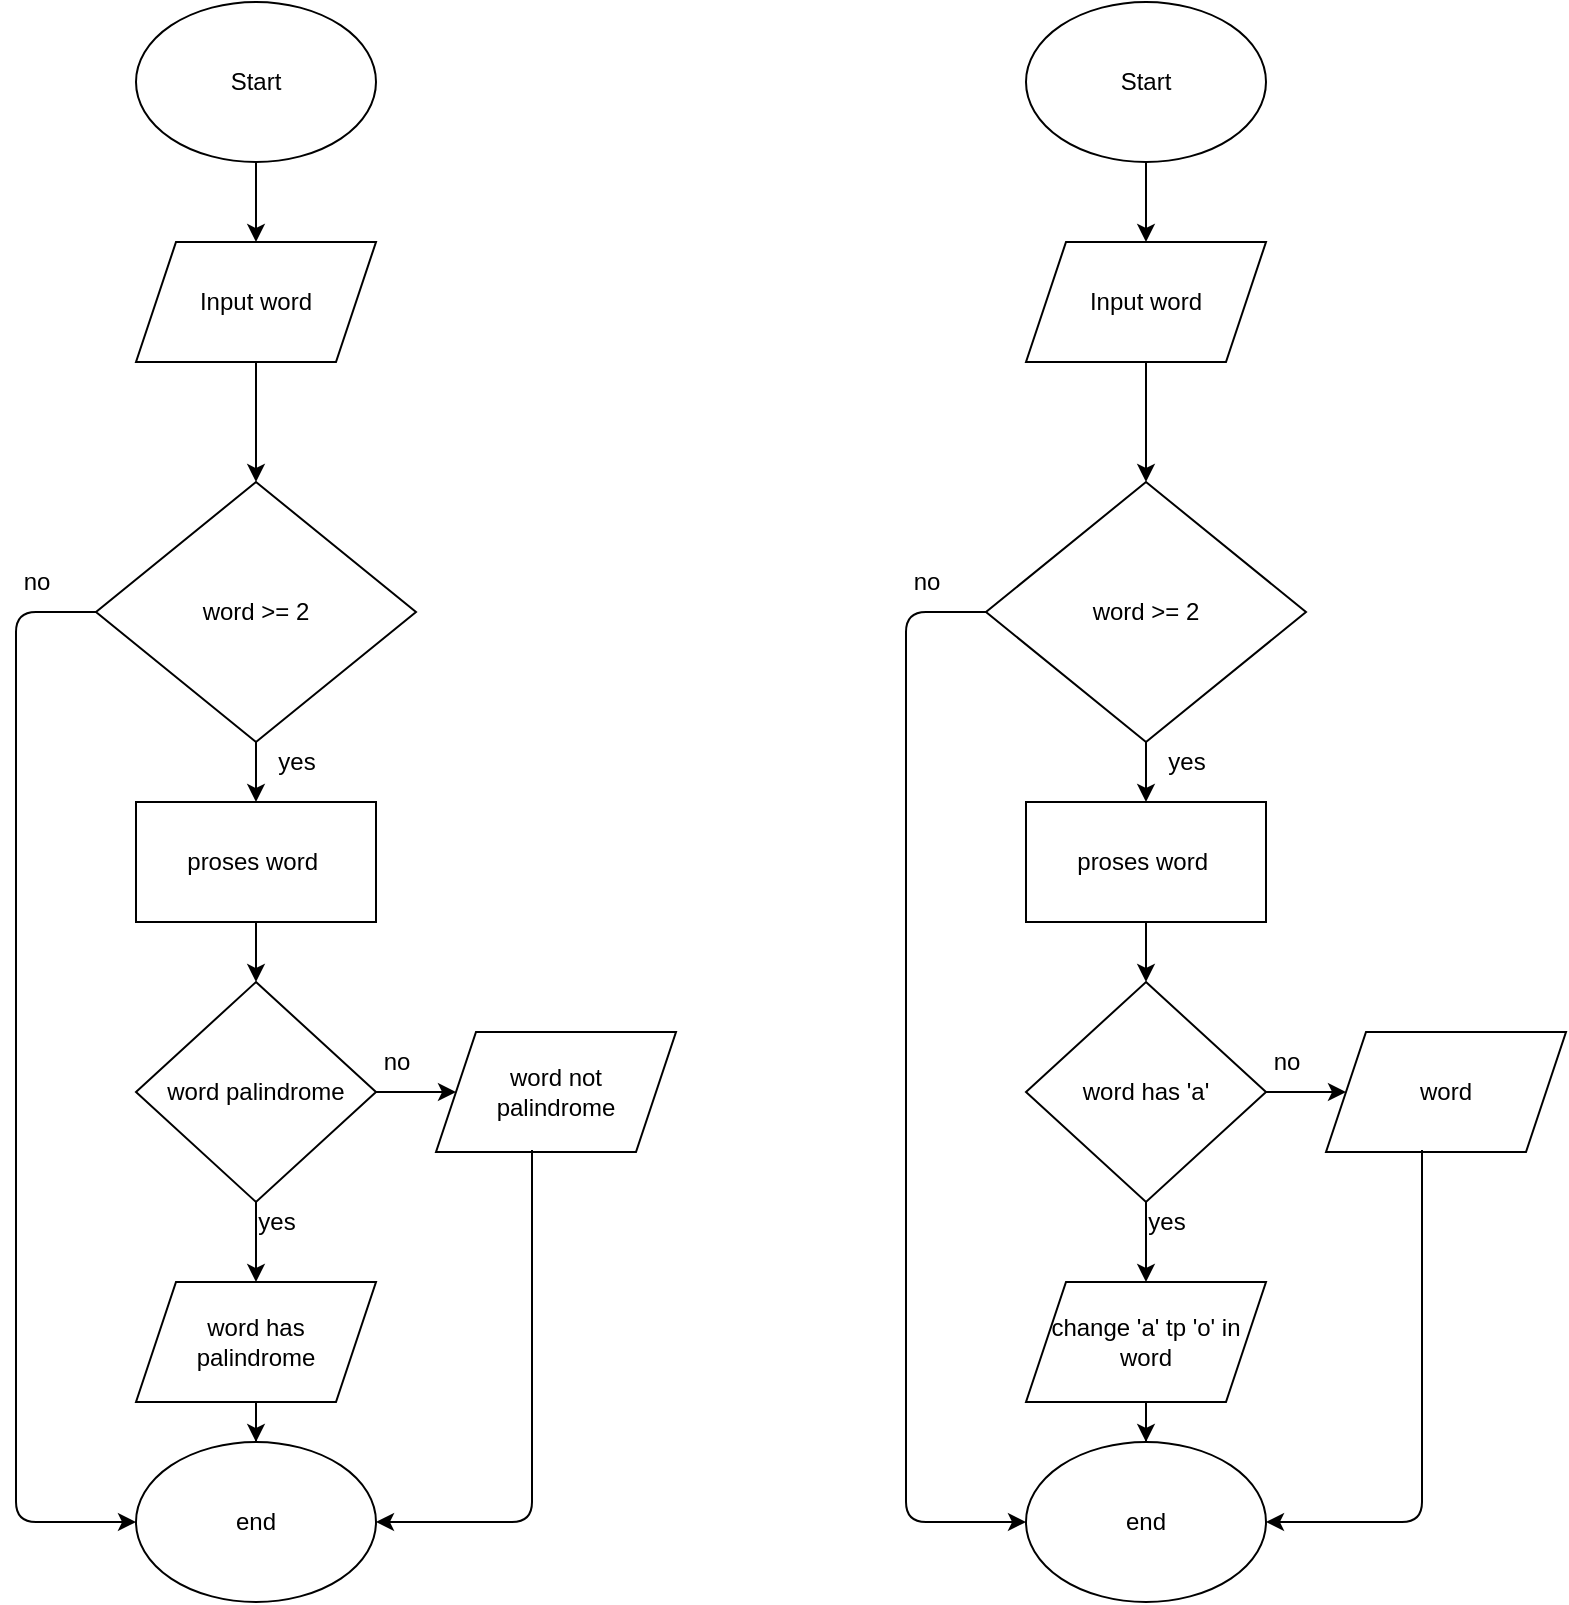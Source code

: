 <mxfile version="13.7.9" type="device"><diagram id="C-ZpoCM0YGuFg2SZf7tj" name="Page-1"><mxGraphModel dx="1002" dy="581" grid="1" gridSize="10" guides="1" tooltips="1" connect="1" arrows="1" fold="1" page="1" pageScale="1" pageWidth="850" pageHeight="1100" math="0" shadow="0"><root><mxCell id="0"/><mxCell id="1" parent="0"/><mxCell id="ZkcZ0iJtxUPBw6xSraMI-3" value="" style="edgeStyle=orthogonalEdgeStyle;rounded=0;orthogonalLoop=1;jettySize=auto;html=1;" edge="1" parent="1" source="ZkcZ0iJtxUPBw6xSraMI-1" target="ZkcZ0iJtxUPBw6xSraMI-2"><mxGeometry relative="1" as="geometry"/></mxCell><mxCell id="ZkcZ0iJtxUPBw6xSraMI-1" value="Start" style="ellipse;whiteSpace=wrap;html=1;" vertex="1" parent="1"><mxGeometry x="80" y="80" width="120" height="80" as="geometry"/></mxCell><mxCell id="ZkcZ0iJtxUPBw6xSraMI-5" value="" style="edgeStyle=orthogonalEdgeStyle;rounded=0;orthogonalLoop=1;jettySize=auto;html=1;" edge="1" parent="1" source="ZkcZ0iJtxUPBw6xSraMI-2" target="ZkcZ0iJtxUPBw6xSraMI-4"><mxGeometry relative="1" as="geometry"/></mxCell><mxCell id="ZkcZ0iJtxUPBw6xSraMI-2" value="Input word" style="shape=parallelogram;perimeter=parallelogramPerimeter;whiteSpace=wrap;html=1;fixedSize=1;" vertex="1" parent="1"><mxGeometry x="80" y="200" width="120" height="60" as="geometry"/></mxCell><mxCell id="ZkcZ0iJtxUPBw6xSraMI-7" value="" style="edgeStyle=orthogonalEdgeStyle;rounded=0;orthogonalLoop=1;jettySize=auto;html=1;" edge="1" parent="1" source="ZkcZ0iJtxUPBw6xSraMI-4" target="ZkcZ0iJtxUPBw6xSraMI-6"><mxGeometry relative="1" as="geometry"/></mxCell><mxCell id="ZkcZ0iJtxUPBw6xSraMI-4" value="word &amp;gt;= 2" style="rhombus;whiteSpace=wrap;html=1;" vertex="1" parent="1"><mxGeometry x="60" y="320" width="160" height="130" as="geometry"/></mxCell><mxCell id="ZkcZ0iJtxUPBw6xSraMI-9" value="" style="edgeStyle=orthogonalEdgeStyle;rounded=0;orthogonalLoop=1;jettySize=auto;html=1;" edge="1" parent="1" source="ZkcZ0iJtxUPBw6xSraMI-6" target="ZkcZ0iJtxUPBw6xSraMI-8"><mxGeometry relative="1" as="geometry"/></mxCell><mxCell id="ZkcZ0iJtxUPBw6xSraMI-6" value="proses word&amp;nbsp;" style="whiteSpace=wrap;html=1;" vertex="1" parent="1"><mxGeometry x="80" y="480" width="120" height="60" as="geometry"/></mxCell><mxCell id="ZkcZ0iJtxUPBw6xSraMI-11" value="" style="edgeStyle=orthogonalEdgeStyle;rounded=0;orthogonalLoop=1;jettySize=auto;html=1;" edge="1" parent="1" source="ZkcZ0iJtxUPBw6xSraMI-8" target="ZkcZ0iJtxUPBw6xSraMI-10"><mxGeometry relative="1" as="geometry"/></mxCell><mxCell id="ZkcZ0iJtxUPBw6xSraMI-13" value="" style="edgeStyle=orthogonalEdgeStyle;rounded=0;orthogonalLoop=1;jettySize=auto;html=1;" edge="1" parent="1" source="ZkcZ0iJtxUPBw6xSraMI-8" target="ZkcZ0iJtxUPBw6xSraMI-12"><mxGeometry relative="1" as="geometry"/></mxCell><mxCell id="ZkcZ0iJtxUPBw6xSraMI-8" value="word palindrome" style="rhombus;whiteSpace=wrap;html=1;" vertex="1" parent="1"><mxGeometry x="80" y="570" width="120" height="110" as="geometry"/></mxCell><mxCell id="ZkcZ0iJtxUPBw6xSraMI-10" value="word not&lt;br&gt;palindrome" style="shape=parallelogram;perimeter=parallelogramPerimeter;whiteSpace=wrap;html=1;fixedSize=1;" vertex="1" parent="1"><mxGeometry x="230" y="595" width="120" height="60" as="geometry"/></mxCell><mxCell id="ZkcZ0iJtxUPBw6xSraMI-19" value="" style="edgeStyle=orthogonalEdgeStyle;rounded=0;orthogonalLoop=1;jettySize=auto;html=1;" edge="1" parent="1" source="ZkcZ0iJtxUPBw6xSraMI-12" target="ZkcZ0iJtxUPBw6xSraMI-18"><mxGeometry relative="1" as="geometry"/></mxCell><mxCell id="ZkcZ0iJtxUPBw6xSraMI-12" value="word has&lt;br&gt;palindrome" style="shape=parallelogram;perimeter=parallelogramPerimeter;whiteSpace=wrap;html=1;fixedSize=1;" vertex="1" parent="1"><mxGeometry x="80" y="720" width="120" height="60" as="geometry"/></mxCell><mxCell id="ZkcZ0iJtxUPBw6xSraMI-14" value="yes" style="text;html=1;align=center;verticalAlign=middle;resizable=0;points=[];autosize=1;" vertex="1" parent="1"><mxGeometry x="145" y="450" width="30" height="20" as="geometry"/></mxCell><mxCell id="ZkcZ0iJtxUPBw6xSraMI-15" value="no" style="text;html=1;align=center;verticalAlign=middle;resizable=0;points=[];autosize=1;" vertex="1" parent="1"><mxGeometry x="195" y="600" width="30" height="20" as="geometry"/></mxCell><mxCell id="ZkcZ0iJtxUPBw6xSraMI-16" value="yes" style="text;html=1;align=center;verticalAlign=middle;resizable=0;points=[];autosize=1;" vertex="1" parent="1"><mxGeometry x="135" y="680" width="30" height="20" as="geometry"/></mxCell><mxCell id="ZkcZ0iJtxUPBw6xSraMI-17" value="" style="endArrow=classic;html=1;exitX=0;exitY=0.5;exitDx=0;exitDy=0;entryX=0;entryY=0.5;entryDx=0;entryDy=0;" edge="1" parent="1" source="ZkcZ0iJtxUPBw6xSraMI-4" target="ZkcZ0iJtxUPBw6xSraMI-18"><mxGeometry width="50" height="50" relative="1" as="geometry"><mxPoint x="390" y="450" as="sourcePoint"/><mxPoint x="90" y="842" as="targetPoint"/><Array as="points"><mxPoint x="20" y="385"/><mxPoint x="20" y="840"/></Array></mxGeometry></mxCell><mxCell id="ZkcZ0iJtxUPBw6xSraMI-18" value="end" style="ellipse;whiteSpace=wrap;html=1;" vertex="1" parent="1"><mxGeometry x="80" y="800" width="120" height="80" as="geometry"/></mxCell><mxCell id="ZkcZ0iJtxUPBw6xSraMI-20" value="" style="endArrow=classic;html=1;exitX=0.4;exitY=0.983;exitDx=0;exitDy=0;exitPerimeter=0;entryX=1;entryY=0.5;entryDx=0;entryDy=0;" edge="1" parent="1" source="ZkcZ0iJtxUPBw6xSraMI-10" target="ZkcZ0iJtxUPBw6xSraMI-18"><mxGeometry width="50" height="50" relative="1" as="geometry"><mxPoint x="390" y="650" as="sourcePoint"/><mxPoint x="440" y="600" as="targetPoint"/><Array as="points"><mxPoint x="278" y="840"/></Array></mxGeometry></mxCell><mxCell id="ZkcZ0iJtxUPBw6xSraMI-21" value="no" style="text;html=1;align=center;verticalAlign=middle;resizable=0;points=[];autosize=1;" vertex="1" parent="1"><mxGeometry x="15" y="360" width="30" height="20" as="geometry"/></mxCell><mxCell id="ZkcZ0iJtxUPBw6xSraMI-22" value="" style="edgeStyle=orthogonalEdgeStyle;rounded=0;orthogonalLoop=1;jettySize=auto;html=1;" edge="1" parent="1" source="ZkcZ0iJtxUPBw6xSraMI-23" target="ZkcZ0iJtxUPBw6xSraMI-25"><mxGeometry relative="1" as="geometry"/></mxCell><mxCell id="ZkcZ0iJtxUPBw6xSraMI-23" value="Start" style="ellipse;whiteSpace=wrap;html=1;" vertex="1" parent="1"><mxGeometry x="525" y="80" width="120" height="80" as="geometry"/></mxCell><mxCell id="ZkcZ0iJtxUPBw6xSraMI-24" value="" style="edgeStyle=orthogonalEdgeStyle;rounded=0;orthogonalLoop=1;jettySize=auto;html=1;" edge="1" parent="1" source="ZkcZ0iJtxUPBw6xSraMI-25" target="ZkcZ0iJtxUPBw6xSraMI-27"><mxGeometry relative="1" as="geometry"/></mxCell><mxCell id="ZkcZ0iJtxUPBw6xSraMI-25" value="Input word" style="shape=parallelogram;perimeter=parallelogramPerimeter;whiteSpace=wrap;html=1;fixedSize=1;" vertex="1" parent="1"><mxGeometry x="525" y="200" width="120" height="60" as="geometry"/></mxCell><mxCell id="ZkcZ0iJtxUPBw6xSraMI-26" value="" style="edgeStyle=orthogonalEdgeStyle;rounded=0;orthogonalLoop=1;jettySize=auto;html=1;" edge="1" parent="1" source="ZkcZ0iJtxUPBw6xSraMI-27" target="ZkcZ0iJtxUPBw6xSraMI-29"><mxGeometry relative="1" as="geometry"/></mxCell><mxCell id="ZkcZ0iJtxUPBw6xSraMI-27" value="word &amp;gt;= 2" style="rhombus;whiteSpace=wrap;html=1;" vertex="1" parent="1"><mxGeometry x="505" y="320" width="160" height="130" as="geometry"/></mxCell><mxCell id="ZkcZ0iJtxUPBw6xSraMI-28" value="" style="edgeStyle=orthogonalEdgeStyle;rounded=0;orthogonalLoop=1;jettySize=auto;html=1;" edge="1" parent="1" source="ZkcZ0iJtxUPBw6xSraMI-29" target="ZkcZ0iJtxUPBw6xSraMI-32"><mxGeometry relative="1" as="geometry"/></mxCell><mxCell id="ZkcZ0iJtxUPBw6xSraMI-29" value="proses word&amp;nbsp;" style="whiteSpace=wrap;html=1;" vertex="1" parent="1"><mxGeometry x="525" y="480" width="120" height="60" as="geometry"/></mxCell><mxCell id="ZkcZ0iJtxUPBw6xSraMI-30" value="" style="edgeStyle=orthogonalEdgeStyle;rounded=0;orthogonalLoop=1;jettySize=auto;html=1;" edge="1" parent="1" source="ZkcZ0iJtxUPBw6xSraMI-32" target="ZkcZ0iJtxUPBw6xSraMI-33"><mxGeometry relative="1" as="geometry"/></mxCell><mxCell id="ZkcZ0iJtxUPBw6xSraMI-31" value="" style="edgeStyle=orthogonalEdgeStyle;rounded=0;orthogonalLoop=1;jettySize=auto;html=1;" edge="1" parent="1" source="ZkcZ0iJtxUPBw6xSraMI-32" target="ZkcZ0iJtxUPBw6xSraMI-35"><mxGeometry relative="1" as="geometry"/></mxCell><mxCell id="ZkcZ0iJtxUPBw6xSraMI-32" value="word has 'a'" style="rhombus;whiteSpace=wrap;html=1;" vertex="1" parent="1"><mxGeometry x="525" y="570" width="120" height="110" as="geometry"/></mxCell><mxCell id="ZkcZ0iJtxUPBw6xSraMI-33" value="word" style="shape=parallelogram;perimeter=parallelogramPerimeter;whiteSpace=wrap;html=1;fixedSize=1;" vertex="1" parent="1"><mxGeometry x="675" y="595" width="120" height="60" as="geometry"/></mxCell><mxCell id="ZkcZ0iJtxUPBw6xSraMI-34" value="" style="edgeStyle=orthogonalEdgeStyle;rounded=0;orthogonalLoop=1;jettySize=auto;html=1;" edge="1" parent="1" source="ZkcZ0iJtxUPBw6xSraMI-35" target="ZkcZ0iJtxUPBw6xSraMI-40"><mxGeometry relative="1" as="geometry"/></mxCell><mxCell id="ZkcZ0iJtxUPBw6xSraMI-35" value="change 'a' tp 'o' in word" style="shape=parallelogram;perimeter=parallelogramPerimeter;whiteSpace=wrap;html=1;fixedSize=1;" vertex="1" parent="1"><mxGeometry x="525" y="720" width="120" height="60" as="geometry"/></mxCell><mxCell id="ZkcZ0iJtxUPBw6xSraMI-36" value="yes" style="text;html=1;align=center;verticalAlign=middle;resizable=0;points=[];autosize=1;" vertex="1" parent="1"><mxGeometry x="590" y="450" width="30" height="20" as="geometry"/></mxCell><mxCell id="ZkcZ0iJtxUPBw6xSraMI-37" value="no" style="text;html=1;align=center;verticalAlign=middle;resizable=0;points=[];autosize=1;" vertex="1" parent="1"><mxGeometry x="640" y="600" width="30" height="20" as="geometry"/></mxCell><mxCell id="ZkcZ0iJtxUPBw6xSraMI-38" value="yes" style="text;html=1;align=center;verticalAlign=middle;resizable=0;points=[];autosize=1;" vertex="1" parent="1"><mxGeometry x="580" y="680" width="30" height="20" as="geometry"/></mxCell><mxCell id="ZkcZ0iJtxUPBw6xSraMI-39" value="" style="endArrow=classic;html=1;exitX=0;exitY=0.5;exitDx=0;exitDy=0;entryX=0;entryY=0.5;entryDx=0;entryDy=0;" edge="1" parent="1" source="ZkcZ0iJtxUPBw6xSraMI-27" target="ZkcZ0iJtxUPBw6xSraMI-40"><mxGeometry width="50" height="50" relative="1" as="geometry"><mxPoint x="835" y="450" as="sourcePoint"/><mxPoint x="535" y="842" as="targetPoint"/><Array as="points"><mxPoint x="465" y="385"/><mxPoint x="465" y="840"/></Array></mxGeometry></mxCell><mxCell id="ZkcZ0iJtxUPBw6xSraMI-40" value="end" style="ellipse;whiteSpace=wrap;html=1;" vertex="1" parent="1"><mxGeometry x="525" y="800" width="120" height="80" as="geometry"/></mxCell><mxCell id="ZkcZ0iJtxUPBw6xSraMI-41" value="" style="endArrow=classic;html=1;exitX=0.4;exitY=0.983;exitDx=0;exitDy=0;exitPerimeter=0;entryX=1;entryY=0.5;entryDx=0;entryDy=0;" edge="1" parent="1" source="ZkcZ0iJtxUPBw6xSraMI-33" target="ZkcZ0iJtxUPBw6xSraMI-40"><mxGeometry width="50" height="50" relative="1" as="geometry"><mxPoint x="835" y="650" as="sourcePoint"/><mxPoint x="885" y="600" as="targetPoint"/><Array as="points"><mxPoint x="723" y="840"/></Array></mxGeometry></mxCell><mxCell id="ZkcZ0iJtxUPBw6xSraMI-42" value="no" style="text;html=1;align=center;verticalAlign=middle;resizable=0;points=[];autosize=1;" vertex="1" parent="1"><mxGeometry x="460" y="360" width="30" height="20" as="geometry"/></mxCell></root></mxGraphModel></diagram></mxfile>